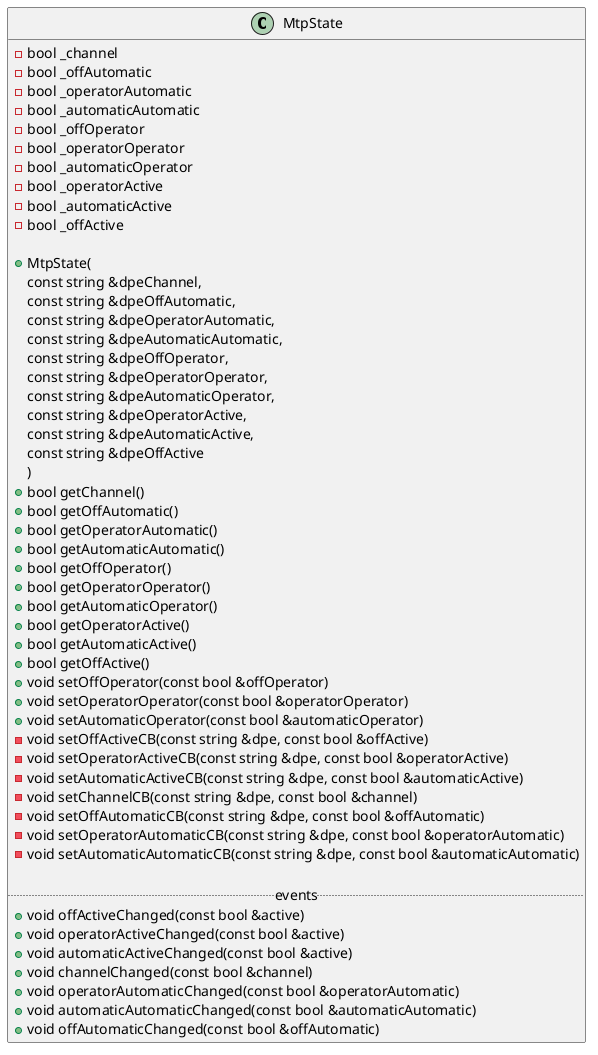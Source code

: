 @startuml MtpState

class MtpState
{
    - bool _channel
    - bool _offAutomatic
    - bool _operatorAutomatic
    - bool _automaticAutomatic
    - bool _offOperator
    - bool _operatorOperator
    - bool _automaticOperator
    - bool _operatorActive
    - bool _automaticActive
    - bool _offActive
    
    + MtpState(
        const string &dpeChannel,
        const string &dpeOffAutomatic,
        const string &dpeOperatorAutomatic,
        const string &dpeAutomaticAutomatic,
        const string &dpeOffOperator,
        const string &dpeOperatorOperator,
        const string &dpeAutomaticOperator,
        const string &dpeOperatorActive,
        const string &dpeAutomaticActive,
        const string &dpeOffActive
        )
    + bool getChannel()
    + bool getOffAutomatic()
    + bool getOperatorAutomatic()
    + bool getAutomaticAutomatic()
    + bool getOffOperator()
    + bool getOperatorOperator()
    + bool getAutomaticOperator()
    + bool getOperatorActive()
    + bool getAutomaticActive()
    + bool getOffActive()
    + void setOffOperator(const bool &offOperator)
    + void setOperatorOperator(const bool &operatorOperator)
    + void setAutomaticOperator(const bool &automaticOperator)
    - void setOffActiveCB(const string &dpe, const bool &offActive)
    - void setOperatorActiveCB(const string &dpe, const bool &operatorActive)
    - void setAutomaticActiveCB(const string &dpe, const bool &automaticActive)
    - void setChannelCB(const string &dpe, const bool &channel)
    - void setOffAutomaticCB(const string &dpe, const bool &offAutomatic)
    - void setOperatorAutomaticCB(const string &dpe, const bool &operatorAutomatic)
    - void setAutomaticAutomaticCB(const string &dpe, const bool &automaticAutomatic)

    ..events..
    + void offActiveChanged(const bool &active)
    + void operatorActiveChanged(const bool &active)
    + void automaticActiveChanged(const bool &active)
    + void channelChanged(const bool &channel)
    + void operatorAutomaticChanged(const bool &operatorAutomatic)
    + void automaticAutomaticChanged(const bool &automaticAutomatic)
    + void offAutomaticChanged(const bool &offAutomatic)
}